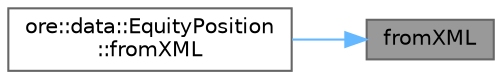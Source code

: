 digraph "fromXML"
{
 // INTERACTIVE_SVG=YES
 // LATEX_PDF_SIZE
  bgcolor="transparent";
  edge [fontname=Helvetica,fontsize=10,labelfontname=Helvetica,labelfontsize=10];
  node [fontname=Helvetica,fontsize=10,shape=box,height=0.2,width=0.4];
  rankdir="RL";
  Node1 [label="fromXML",height=0.2,width=0.4,color="gray40", fillcolor="grey60", style="filled", fontcolor="black",tooltip=" "];
  Node1 -> Node2 [dir="back",color="steelblue1",style="solid"];
  Node2 [label="ore::data::EquityPosition\l::fromXML",height=0.2,width=0.4,color="grey40", fillcolor="white", style="filled",URL="$classore_1_1data_1_1_equity_position.html#a7741ae0fc924943de5bfe02928262eb7",tooltip=" "];
}
